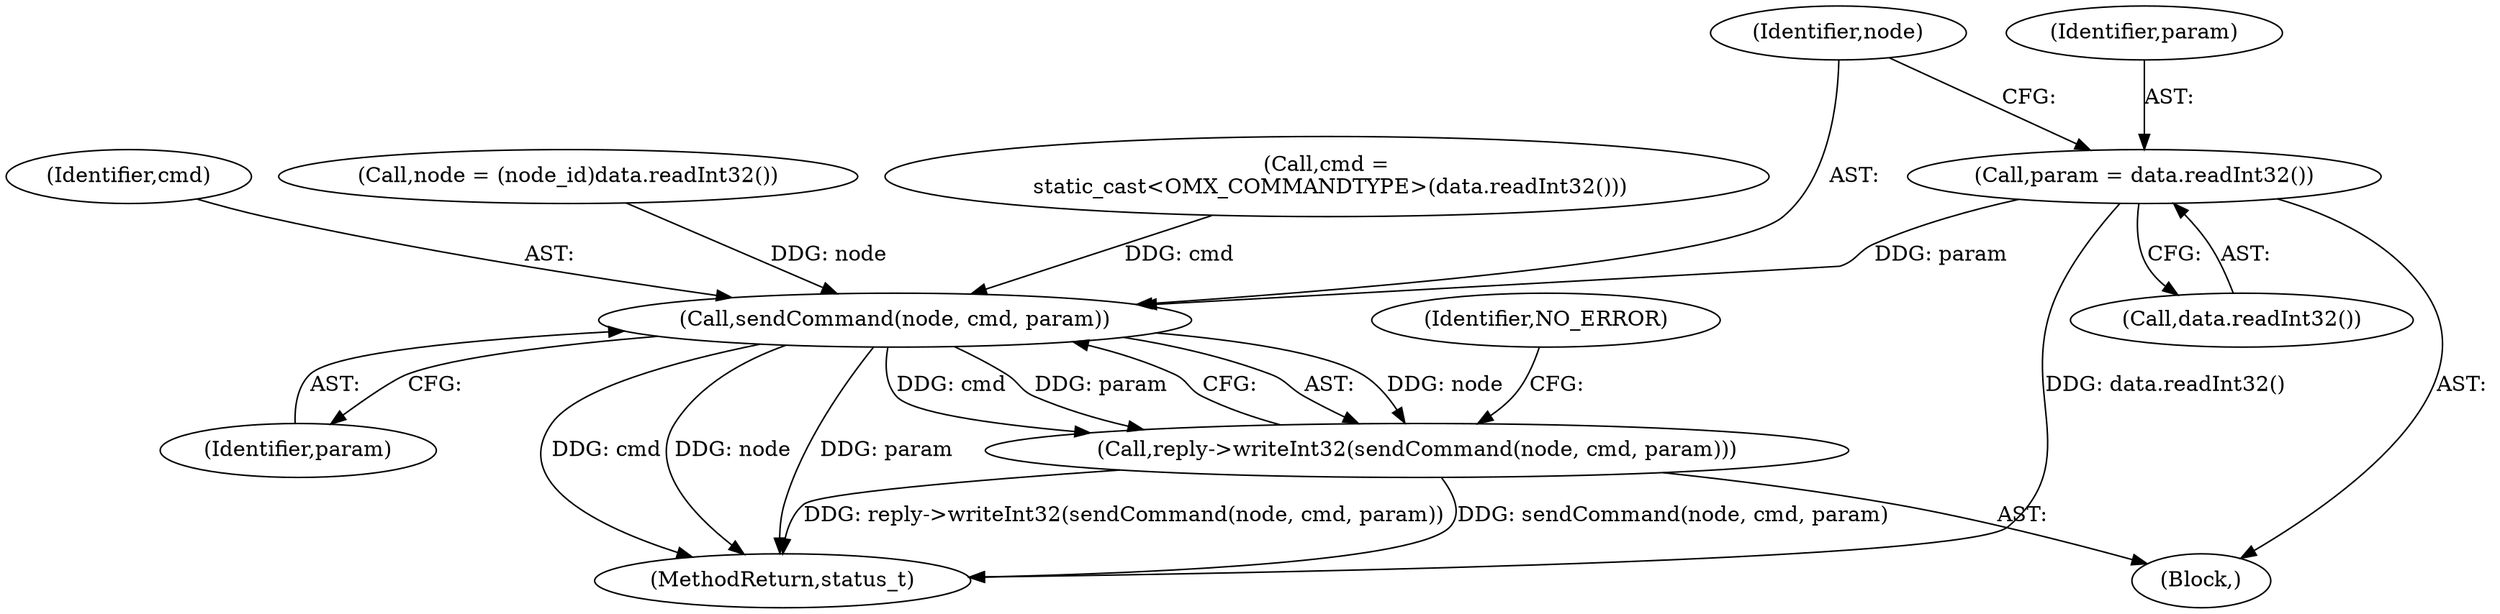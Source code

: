 digraph "0_Android_25be9ac20db51044e1b09ca67906355e4f328d48_0@API" {
"1000260" [label="(Call,param = data.readInt32())"];
"1000264" [label="(Call,sendCommand(node, cmd, param))"];
"1000263" [label="(Call,reply->writeInt32(sendCommand(node, cmd, param)))"];
"1000266" [label="(Identifier,cmd)"];
"1000262" [label="(Call,data.readInt32())"];
"1000248" [label="(Call,node = (node_id)data.readInt32())"];
"1000254" [label="(Call,cmd =\n static_cast<OMX_COMMANDTYPE>(data.readInt32()))"];
"1000265" [label="(Identifier,node)"];
"1000263" [label="(Call,reply->writeInt32(sendCommand(node, cmd, param)))"];
"1000269" [label="(Identifier,NO_ERROR)"];
"1000261" [label="(Identifier,param)"];
"1000264" [label="(Call,sendCommand(node, cmd, param))"];
"1001056" [label="(MethodReturn,status_t)"];
"1000242" [label="(Block,)"];
"1000260" [label="(Call,param = data.readInt32())"];
"1000267" [label="(Identifier,param)"];
"1000260" -> "1000242"  [label="AST: "];
"1000260" -> "1000262"  [label="CFG: "];
"1000261" -> "1000260"  [label="AST: "];
"1000262" -> "1000260"  [label="AST: "];
"1000265" -> "1000260"  [label="CFG: "];
"1000260" -> "1001056"  [label="DDG: data.readInt32()"];
"1000260" -> "1000264"  [label="DDG: param"];
"1000264" -> "1000263"  [label="AST: "];
"1000264" -> "1000267"  [label="CFG: "];
"1000265" -> "1000264"  [label="AST: "];
"1000266" -> "1000264"  [label="AST: "];
"1000267" -> "1000264"  [label="AST: "];
"1000263" -> "1000264"  [label="CFG: "];
"1000264" -> "1001056"  [label="DDG: node"];
"1000264" -> "1001056"  [label="DDG: param"];
"1000264" -> "1001056"  [label="DDG: cmd"];
"1000264" -> "1000263"  [label="DDG: node"];
"1000264" -> "1000263"  [label="DDG: cmd"];
"1000264" -> "1000263"  [label="DDG: param"];
"1000248" -> "1000264"  [label="DDG: node"];
"1000254" -> "1000264"  [label="DDG: cmd"];
"1000263" -> "1000242"  [label="AST: "];
"1000269" -> "1000263"  [label="CFG: "];
"1000263" -> "1001056"  [label="DDG: sendCommand(node, cmd, param)"];
"1000263" -> "1001056"  [label="DDG: reply->writeInt32(sendCommand(node, cmd, param))"];
}
